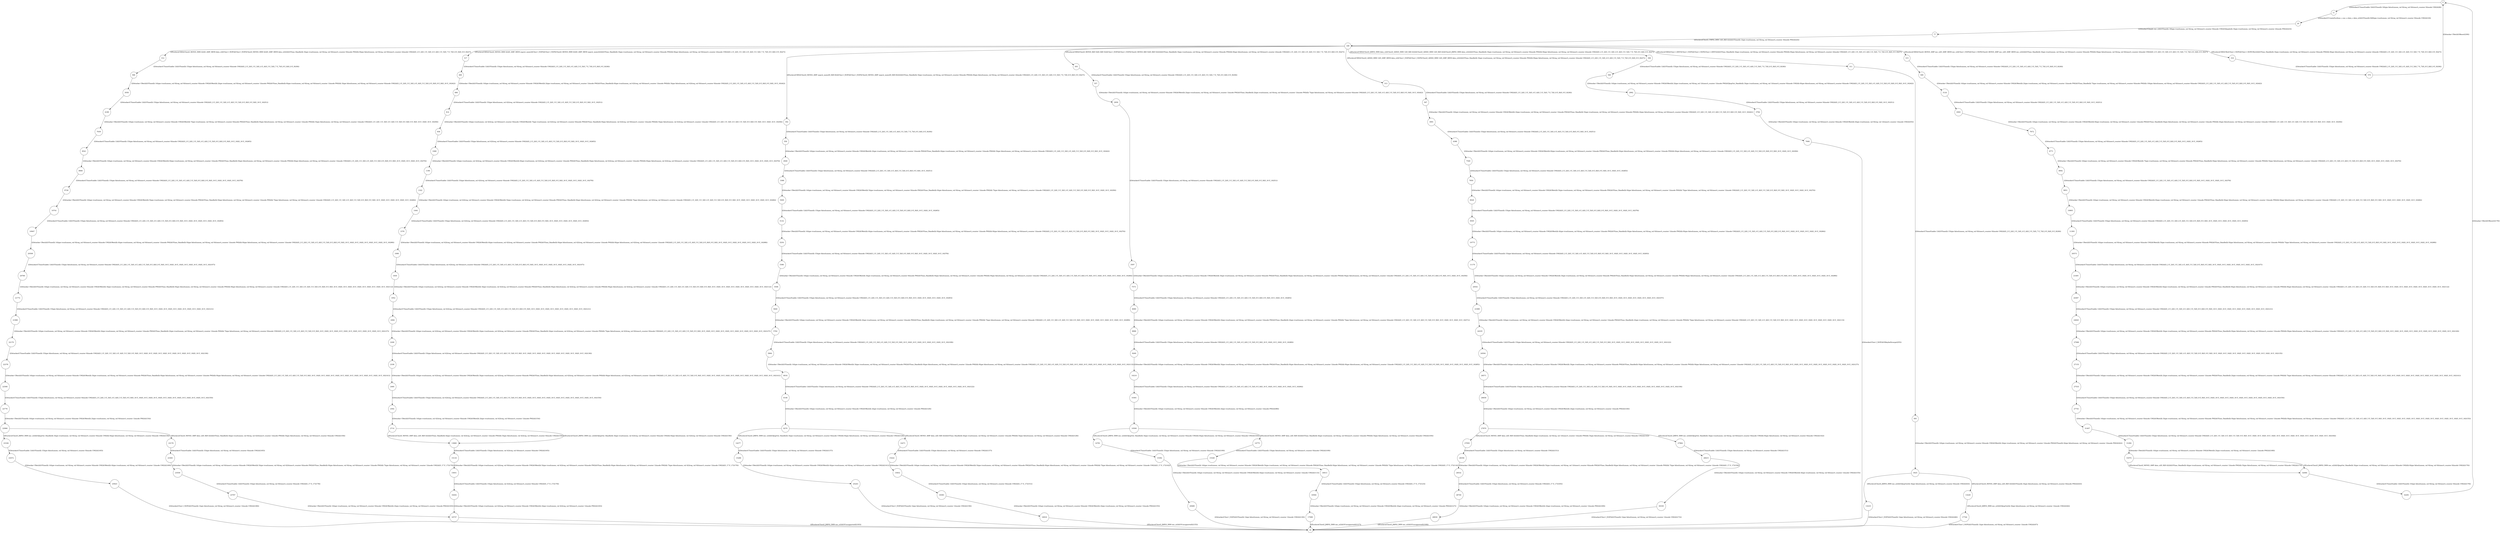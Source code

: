 digraph G {
  0 [shape=circle, ];
  11 [shape=circle, ];
  18 [shape=circle, ];
  20 [shape=circle, ];
  77 [shape=circle, ];
  169 [shape=circle, ];
  302 [shape=circle, ];
  303 [shape=circle, ];
  306 [shape=circle, ];
  311 [shape=circle, ];
  312 [shape=circle, ];
  313 [shape=circle, ];
  315 [shape=circle, ];
  316 [shape=circle, ];
  317 [shape=circle, ];
  466 [shape=circle, ];
  556 [shape=circle, ];
  557 [shape=circle, ];
  560 [shape=circle, ];
  565 [shape=circle, ];
  566 [shape=circle, ];
  567 [shape=circle, ];
  569 [shape=circle, ];
  570 [shape=circle, ];
  666 [shape=circle, ];
  814 [shape=circle, ];
  936 [shape=circle, ];
  1068 [shape=circle, ];
  1190 [shape=circle, ];
  1322 [shape=circle, ];
  1444 [shape=circle, ];
  1576 [shape=circle, ];
  1698 [shape=circle, ];
  1830 [shape=circle, ];
  1952 [shape=circle, ];
  2084 [shape=circle, ];
  2206 [shape=circle, ];
  2338 [shape=circle, ];
  2460 [shape=circle, ];
  2592 [shape=circle, ];
  2714 [shape=circle, ];
  2926 [shape=circle, ];
  2959 [shape=circle, ];
  2992 [shape=circle, ];
  3025 [shape=circle, ];
  3058 [shape=circle, ];
  3091 [shape=circle, ];
  3124 [shape=circle, ];
  3386 [shape=circle, ];
  3597 [shape=circle, ];
  3794 [shape=circle, ];
  4189 [shape=circle, ];
  4386 [shape=circle, ];
  4583 [shape=circle, ];
  5000 [shape=circle, ];
  5132 [shape=circle, ];
  5254 [shape=circle, ];
  5386 [shape=circle, ];
  5508 [shape=circle, ];
  5640 [shape=circle, ];
  5762 [shape=circle, ];
  5894 [shape=circle, ];
  6016 [shape=circle, ];
  6148 [shape=circle, ];
  6270 [shape=circle, ];
  7540 [shape=circle, ];
  7573 [shape=circle, ];
  7606 [shape=circle, ];
  7639 [shape=circle, ];
  7672 [shape=circle, ];
  7850 [shape=circle, ];
  8080 [shape=circle, ];
  8541 [shape=circle, ];
  8771 [shape=circle, ];
  8996 [shape=circle, ];
  9028 [shape=circle, ];
  9060 [shape=circle, ];
  9092 [shape=circle, ];
  9269 [shape=circle, ];
  9505 [shape=circle, ];
  9728 [shape=circle, ];
  9951 [shape=circle, ];
  10210 [shape=circle, ];
  10361 [shape=circle, ];
  10500 [shape=circle, ];
  10741 [shape=circle, ];
  10773 [shape=circle, ];
  10805 [shape=circle, ];
  10947 [shape=circle, ];
  11170 [shape=circle, ];
  11393 [shape=circle, ];
  13219 [shape=circle, ];
  13229 [shape=circle, ];
  13660 [shape=circle, ];
  14271 [shape=circle, ];
  14277 [shape=circle, ];
  14775 [shape=circle, ];
  14781 [shape=circle, ];
  15116 [shape=circle, ];
  15222 [shape=circle, ];
  15286 [shape=circle, ];
  15328 [shape=circle, ];
  15392 [shape=circle, ];
  15651 [shape=circle, ];
  15832 [shape=circle, ];
  16013 [shape=circle, ];
  16202 [shape=circle, ];
  16383 [shape=circle, ];
  16564 [shape=circle, ];
  16737 [shape=circle, ];
  16918 [shape=circle, ];
  17099 [shape=circle, ];
  17744 [shape=circle, ];
  20509 [shape=circle, ];
  20541 [shape=circle, ];
  20573 [shape=circle, ];
  20760 [shape=circle, ];
  21089 [shape=circle, ];
  21405 [shape=circle, ];
  21772 [shape=circle, ];
  21980 [shape=circle, ];
  22170 [shape=circle, ];
  22378 [shape=circle, ];
  22568 [shape=circle, ];
  22776 [shape=circle, ];
  22966 [shape=circle, ];
  23176 [shape=circle, ];
  23184 [shape=circle, ];
  23383 [shape=circle, ];
  23472 [shape=circle, ];
  23559 [shape=circle, ];
  23767 [shape=circle, ];
  24335 [shape=circle, ];
  24367 [shape=circle, ];
  24504 [shape=circle, ];
  24820 [shape=circle, ];
  25243 [shape=circle, ];
  25923 [shape=circle, ];
  26571 [shape=circle, ];
  26658 [shape=circle, ];
  27066 [shape=circle, ];
  27153 [shape=circle, ];
  27533 [shape=circle, ];
  27741 [shape=circle, ];
  27870 [shape=circle, ];
  27959 [shape=circle, ];
  27964 [shape=circle, ];
  28356 [shape=circle, ];
  28415 [shape=circle, ];
  28532 [shape=circle, ];
  28740 [shape=circle, ];
  28930 [shape=circle, ];
  29480 [shape=circle, ];
  30330 [shape=circle, ];
  31407 [shape=circle, ];
  31494 [shape=circle, ];
  31874 [shape=circle, ];
  32084 [shape=circle, ];
  32291 [shape=circle, ];
  
  
  0 -> 11 [label="((IAttacker(CTimerEnable 3))(((OTime((k 16)(gie false)(umem_val 0)(reg_val 0)(timerA_counter 0)(mode UM))))()8))",
           ];
  11 -> 20 [label="((IAttacker(CCreateEncl(enc_s enc_e data_s data_e)))(((OTime((k 648)(gie true)(umem_val 0)(reg_val 0)(timerA_counter 0)(mode UM))))()18))",
            ];
  20 -> 77 [label="((IAttacker(CJmpIn enc_s))(((OTime((k 18)(gie true)(umem_val 0)(reg_val 0)(timerA_counter 0)(mode UM)))(OJmpIn((k 3)(gie true)(umem_val 0)(reg_val 0)(timerA_counter 2)(mode PM))))()23))",
            ];
  77 -> 169 [label="((IEnclave(CInst(I_CMP(S_IMM 1)(D_R(R 4)))))(((OTime((k 1)(gie true)(umem_val 0)(reg_val 0)(timerA_counter 3)(mode PM))))()24))",
             ];
  169 -> 302 [label="((IEnclave(CIfZ(((CInst(I_MOV(S_AMP unprot_mem)(D_R(R 8))))(CInst I_NOP))((CInst I_NOP)(CInst(I_MOV(S_AMP unprot_mem)(D_R(R 8))))))))(((OTime_Handle((k 3)(gie true)(umem_val 0)(reg_val 0)(timerA_counter 0)(mode PM))((k 8)(gie false)(umem_val 0)(reg_val 0)(timerA_counter 2)(mode UM))))((S_2 E_2)(S_3 E_3)(S_4 E_4)(S_5 E_5)(S_7 E_7)(S_8 E_8)(S_9 E_9))27))",
              ];
  169 -> 303 [label="((IEnclave(CIfZ(((CInst(I_MOV(S_R(R 5))(D_R(R 5))))(CInst I_NOP))((CInst I_NOP)(CInst(I_MOV(S_R(R 5))(D_R(R 5))))))))(((OTime_Handle((k 3)(gie true)(umem_val 0)(reg_val 0)(timerA_counter 0)(mode PM))((k 8)(gie false)(umem_val 0)(reg_val 0)(timerA_counter 2)(mode UM))))((S_2 E_2)(S_3 E_3)(S_4 E_4)(S_5 E_5)(S_7 E_7)(S_8 E_8)(S_9 E_9))27))",
              ];
  169 -> 306 [label="((IEnclave(CIfZ(((CInst(I_JMP(S_IMM data_s)))(CInst(I_ADD(S_IMM 1)(D_R(R 4)))))((CInst(I_ADD(S_IMM 1)(D_R(R 4))))(CInst(I_JMP(S_IMM data_s)))))))(((OTime_Handle((k 3)(gie true)(umem_val 0)(reg_val 0)(timerA_counter 0)(mode PM))((k 8)(gie false)(umem_val 0)(reg_val 0)(timerA_counter 2)(mode UM))))((S_2 E_2)(S_3 E_3)(S_4 E_4)(S_5 E_5)(S_7 E_7)(S_8 E_8)(S_9 E_9))27))",
              ];
  169 -> 311 [label="((IEnclave(CIfZ(((CInst I_DINT)(CInst I_NOP))((CInst I_NOP)(CInst I_DINT)))))(((OTime_Handle((k 3)(gie true)(umem_val 0)(reg_val 0)(timerA_counter 0)(mode PM))((k 8)(gie false)(umem_val 0)(reg_val 0)(timerA_counter 2)(mode UM))))((S_2 E_2)(S_3 E_3)(S_4 E_4)(S_5 E_5)(S_7 E_7)(S_8 E_8)(S_9 E_9))27))",
              ];
  169 -> 312 [label="((IEnclave(CIfZ(((CInst(I_MOV(S_IMM 42)(D_AMP_MEM data_s)))(CInst I_NOP))((CInst I_NOP)(CInst(I_MOV(S_IMM 42)(D_AMP_MEM data_s)))))))(((OTime_Handle((k 3)(gie true)(umem_val 0)(reg_val 0)(timerA_counter 0)(mode PM))((k 8)(gie false)(umem_val 0)(reg_val 0)(timerA_counter 2)(mode UM))))((S_2 E_2)(S_3 E_3)(S_4 E_4)(S_5 E_5)(S_7 E_7)(S_8 E_8)(S_9 E_9))27))",
              ];
  169 -> 313 [label="((IEnclave(CIfZ(((CInst(I_ADD(S_IMM 1)(D_AMP_MEM data_s)))(CInst I_NOP))((CInst I_NOP)(CInst(I_ADD(S_IMM 1)(D_AMP_MEM data_s)))))))(((OTime_Handle((k 3)(gie true)(umem_val 0)(reg_val 0)(timerA_counter 0)(mode PM))((k 8)(gie false)(umem_val 0)(reg_val 0)(timerA_counter 2)(mode UM))))((S_2 E_2)(S_3 E_3)(S_4 E_4)(S_5 E_5)(S_7 E_7)(S_8 E_8)(S_9 E_9))27))",
              ];
  169 -> 315 [label="((IEnclave(CIfZ(((CInst(I_MOV(S_AMP enc_s)(D_AMP_MEM enc_s)))(CInst I_NOP))((CInst I_NOP)(CInst(I_MOV(S_AMP enc_s)(D_AMP_MEM enc_s)))))))(((OTime_Handle((k 3)(gie true)(umem_val 0)(reg_val 0)(timerA_counter 0)(mode PM))((k 8)(gie false)(umem_val 0)(reg_val 0)(timerA_counter 2)(mode UM))))((S_2 E_2)(S_3 E_3)(S_4 E_4)(S_5 E_5)(S_7 E_7)(S_8 E_8)(S_9 E_9))27))",
              ];
  169 -> 316 [label="((IEnclave(CIfZ((CRst(CInst I_NOP))((CInst I_NOP)CRst))))(((OTime_Handle((k 3)(gie true)(umem_val 0)(reg_val 0)(timerA_counter 0)(mode PM))((k 8)(gie false)(umem_val 0)(reg_val 0)(timerA_counter 2)(mode UM))))((S_2 E_2)(S_3 E_3)(S_4 E_4)(S_5 E_5)(S_7 E_7)(S_8 E_8)(S_9 E_9))27))",
              ];
  169 -> 317 [label="((IEnclave(CIfZ(((CInst(I_MOV(S_IMM 42)(D_AMP_MEM unprot_mem)))(CInst I_NOP))((CInst I_NOP)(CInst(I_MOV(S_IMM 42)(D_AMP_MEM unprot_mem)))))))(((OTime_Handle((k 3)(gie true)(umem_val 0)(reg_val 0)(timerA_counter 0)(mode PM))((k 8)(gie false)(umem_val 0)(reg_val 0)(timerA_counter 2)(mode UM))))((S_2 E_2)(S_3 E_3)(S_4 E_4)(S_5 E_5)(S_7 E_7)(S_8 E_8)(S_9 E_9))27))",
              ];
  302 -> 556 [label="((IAttacker(CTimerEnable 1))(((OTime((k 15)(gie false)(umem_val 0)(reg_val 0)(timerA_counter 0)(mode UM))))((S_2 E_2)(S_3 E_3)(S_4 E_4)(S_5 E_5)(S_7 E_7)(S_8 E_8)(S_9 E_9))36))",
              ];
  303 -> 557 [label="((IAttacker(CTimerEnable 1))(((OTime((k 15)(gie false)(umem_val 0)(reg_val 0)(timerA_counter 0)(mode UM))))((S_2 E_2)(S_3 E_3)(S_4 E_4)(S_5 E_5)(S_7 E_7)(S_8 E_8)(S_9 E_9))36))",
              ];
  306 -> 560 [label="((IAttacker(CTimerEnable 1))(((OTime((k 15)(gie false)(umem_val 0)(reg_val 0)(timerA_counter 0)(mode UM))))((S_2 E_2)(S_3 E_3)(S_4 E_4)(S_5 E_5)(S_7 E_7)(S_8 E_8)(S_9 E_9))36))",
              ];
  311 -> 565 [label="((IAttacker(CTimerEnable 1))(((OTime((k 15)(gie false)(umem_val 0)(reg_val 0)(timerA_counter 0)(mode UM))))((S_2 E_2)(S_3 E_3)(S_4 E_4)(S_5 E_5)(S_7 E_7)(S_8 E_8)(S_9 E_9))36))",
              ];
  312 -> 566 [label="((IAttacker(CTimerEnable 1))(((OTime((k 15)(gie false)(umem_val 0)(reg_val 0)(timerA_counter 0)(mode UM))))((S_2 E_2)(S_3 E_3)(S_4 E_4)(S_5 E_5)(S_7 E_7)(S_8 E_8)(S_9 E_9))36))",
              ];
  313 -> 567 [label="((IAttacker(CTimerEnable 1))(((OTime((k 15)(gie false)(umem_val 0)(reg_val 0)(timerA_counter 0)(mode UM))))((S_2 E_2)(S_3 E_3)(S_4 E_4)(S_5 E_5)(S_7 E_7)(S_8 E_8)(S_9 E_9))36))",
              ];
  315 -> 569 [label="((IAttacker(CTimerEnable 1))(((OTime((k 15)(gie false)(umem_val 0)(reg_val 0)(timerA_counter 0)(mode UM))))((S_2 E_2)(S_3 E_3)(S_4 E_4)(S_5 E_5)(S_7 E_7)(S_8 E_8)(S_9 E_9))36))",
              ];
  316 -> 570 [label="((IAttacker(CTimerEnable 1))(((OTime((k 15)(gie false)(umem_val 0)(reg_val 0)(timerA_counter 0)(mode UM))))((S_2 E_2)(S_3 E_3)(S_4 E_4)(S_5 E_5)(S_7 E_7)(S_8 E_8)(S_9 E_9))36))",
              ];
  317 -> 466 [label="((IAttacker(CTimerEnable 1))(((OTime((k 15)(gie false)(umem_val 0)(reg_val 0)(timerA_counter 0)(mode UM))))((S_2 E_2)(S_3 E_3)(S_4 E_4)(S_5 E_5)(S_7 E_7)(S_8 E_8)(S_9 E_9))36))",
              ];
  466 -> 666 [label="((IAttacker CReti)(((OTime((k 14)(gie true)(umem_val 0)(reg_val 0)(timerA_counter 0)(mode UM)))(OReti((k 2)(gie true)(umem_val 0)(reg_val 0)(timerA_counter 1)(mode PM)))(OTime_Handle((k 6)(gie true)(umem_val 42)(reg_val 0)(timerA_counter 1)(mode PM))((k 3)(gie false)(umem_val 42)(reg_val 0)(timerA_counter 0)(mode UM))))((S_2 E_2)(S_3 E_3)(S_4 E_4)(S_5 E_5)(S_8 E_8)(S_9 E_9)(S_16 E_16))42))",
              ];
  556 -> 2926 [label="((IAttacker CReti)(((OTime((k 14)(gie true)(umem_val 0)(reg_val 0)(timerA_counter 0)(mode UM)))(OReti((k 2)(gie true)(umem_val 0)(reg_val 0)(timerA_counter 1)(mode PM)))(OTime_Handle((k 4)(gie true)(umem_val 0)(reg_val 0)(timerA_counter 1)(mode PM))((k 5)(gie false)(umem_val 0)(reg_val 0)(timerA_counter 0)(mode UM))))((S_2 E_2)(S_3 E_3)(S_4 E_4)(S_5 E_5)(S_8 E_8)(S_9 E_9)(S_16 E_16))42))",
               ];
  557 -> 2959 [label="((IAttacker CReti)(((OTime((k 14)(gie true)(umem_val 0)(reg_val 0)(timerA_counter 0)(mode UM)))(OReti((k 2)(gie true)(umem_val 0)(reg_val 0)(timerA_counter 1)(mode PM)))(OTime_Handle((k 2)(gie true)(umem_val 0)(reg_val 0)(timerA_counter 1)(mode PM))((k 7)(gie false)(umem_val 0)(reg_val 0)(timerA_counter 0)(mode UM))))((S_2 E_2)(S_3 E_3)(S_4 E_4)(S_5 E_5)(S_8 E_8)(S_9 E_9)(S_16 E_16))42))",
               ];
  560 -> 2992 [label="((IAttacker CReti)(((OTime((k 14)(gie true)(umem_val 0)(reg_val 0)(timerA_counter 0)(mode UM)))(OReti((k 2)(gie true)(umem_val 0)(reg_val 1)(timerA_counter 1)(mode PM)))(OJmpOut_Handle((k 3)(gie true)(umem_val 0)(reg_val 1)(timerA_counter 0)(mode UM))((k 6)(gie false)(umem_val 0)(reg_val 0)(timerA_counter 0)(mode UM))))((S_2 E_2)(S_3 E_3)(S_4 E_4)(S_5 E_5)(S_8 E_8)(S_9 E_9)(S_16 E_16))42))",
               ];
  565 -> 3025 [label="((IAttacker CReti)(((OTime((k 14)(gie true)(umem_val 0)(reg_val 0)(timerA_counter 0)(mode UM)))(OReti((k 2)(gie true)(umem_val 0)(reg_val 0)(timerA_counter 1)(mode PM)))(OTime((k 4)(gie false)(umem_val 0)(reg_val 0)(timerA_counter 1)(mode PM))))()42))",
               ];
  566 -> 3058 [label="((IAttacker CReti)(((OTime((k 14)(gie true)(umem_val 0)(reg_val 0)(timerA_counter 0)(mode UM)))(OReti((k 2)(gie true)(umem_val 0)(reg_val 0)(timerA_counter 1)(mode PM)))(OTime_Handle((k 6)(gie true)(umem_val 0)(reg_val 0)(timerA_counter 1)(mode PM))((k 3)(gie false)(umem_val 0)(reg_val 0)(timerA_counter 0)(mode UM))))((S_2 E_2)(S_3 E_3)(S_4 E_4)(S_5 E_5)(S_8 E_8)(S_9 E_9)(S_16 E_16))42))",
               ];
  567 -> 3091 [label="((IAttacker CReti)(((OTime((k 14)(gie true)(umem_val 0)(reg_val 0)(timerA_counter 0)(mode UM)))(OReti((k 2)(gie true)(umem_val 0)(reg_val 0)(timerA_counter 1)(mode PM)))(OTime_Handle((k 5)(gie true)(umem_val 0)(reg_val 0)(timerA_counter 0)(mode PM))((k 4)(gie false)(umem_val 0)(reg_val 0)(timerA_counter 0)(mode UM))))((S_2 E_2)(S_3 E_3)(S_4 E_4)(S_5 E_5)(S_8 E_8)(S_9 E_9)(S_16 E_16))42))",
               ];
  569 -> 3124 [label="((IAttacker CReti)(((OTime((k 14)(gie true)(umem_val 0)(reg_val 0)(timerA_counter 0)(mode UM)))(OReti((k 2)(gie true)(umem_val 0)(reg_val 0)(timerA_counter 1)(mode PM)))(OTime_Handle((k 7)(gie true)(umem_val 0)(reg_val 0)(timerA_counter 0)(mode PM))((k 10)(gie false)(umem_val 0)(reg_val 0)(timerA_counter 0)(mode UM))))((S_2 E_2)(S_3 E_3)(S_4 E_4)(S_5 E_5)(S_8 E_8)(S_9 E_9)(S_16 E_16))42))",
               ];
  570 -> 0 [label="((IAttacker CReti)((OReset)()36))", ];
  666 -> 814 [label="((IAttacker(CTimerEnable 1))(((OTime((k 15)(gie false)(umem_val 42)(reg_val 0)(timerA_counter 0)(mode UM))))((S_2 E_2)(S_3 E_3)(S_4 E_4)(S_5 E_5)(S_8 E_8)(S_9 E_9)(S_16 E_16))51))",
              ];
  814 -> 936 [label="((IAttacker CReti)(((OTime((k 14)(gie true)(umem_val 42)(reg_val 0)(timerA_counter 0)(mode UM)))(OReti((k 7)(gie true)(umem_val 42)(reg_val 0)(timerA_counter 0)(mode PM)))(OTime_Handle((k 0)(gie false)(umem_val 42)(reg_val 0)(timerA_counter 1)(mode PM))((k 5)(gie false)(umem_val 42)(reg_val 0)(timerA_counter 1)(mode UM))))((S_2 E_2)(S_3 E_3)(S_4 E_4)(S_5 E_5)(S_8 E_8)(S_9 E_9)(S_16 E_16)(S_16 E_16))56))",
              ];
  936 -> 1068 [label="((IAttacker(CTimerEnable 1))(((OTime((k 15)(gie false)(umem_val 42)(reg_val 0)(timerA_counter 0)(mode UM))))((S_2 E_2)(S_3 E_3)(S_4 E_4)(S_5 E_5)(S_8 E_8)(S_9 E_9)(S_16 E_16)(S_16 E_16))65))",
               ];
  1068 -> 1190 [label="((IAttacker CReti)(((OTime((k 14)(gie true)(umem_val 42)(reg_val 0)(timerA_counter 0)(mode UM)))(OReti((k 6)(gie true)(umem_val 42)(reg_val 0)(timerA_counter 1)(mode PM)))(OTime_Handle((k 0)(gie false)(umem_val 42)(reg_val 0)(timerA_counter 1)(mode PM))((k 6)(gie false)(umem_val 42)(reg_val 0)(timerA_counter 1)(mode UM))))((S_2 E_2)(S_3 E_3)(S_4 E_4)(S_5 E_5)(S_8 E_8)(S_9 E_9)(S_16 E_16)(S_16 E_16)(S_16 E_16))70))",
                ];
  1190 -> 1322 [label="((IAttacker(CTimerEnable 1))(((OTime((k 15)(gie false)(umem_val 42)(reg_val 0)(timerA_counter 0)(mode UM))))((S_2 E_2)(S_3 E_3)(S_4 E_4)(S_5 E_5)(S_8 E_8)(S_9 E_9)(S_16 E_16)(S_16 E_16)(S_16 E_16))79))",
                ];
  1322 -> 1444 [label="((IAttacker CReti)(((OTime((k 14)(gie true)(umem_val 42)(reg_val 0)(timerA_counter 0)(mode UM)))(OReti((k 5)(gie true)(umem_val 42)(reg_val 0)(timerA_counter 0)(mode PM)))(OTime_Handle((k 0)(gie false)(umem_val 42)(reg_val 0)(timerA_counter 1)(mode PM))((k 7)(gie false)(umem_val 42)(reg_val 0)(timerA_counter 1)(mode UM))))((S_2 E_2)(S_3 E_3)(S_4 E_4)(S_5 E_5)(S_8 E_8)(S_9 E_9)(S_16 E_16)(S_16 E_16)(S_16 E_16)(S_16 E_16))84))",
                ];
  1444 -> 1576 [label="((IAttacker(CTimerEnable 1))(((OTime((k 15)(gie false)(umem_val 42)(reg_val 0)(timerA_counter 0)(mode UM))))((S_2 E_2)(S_3 E_3)(S_4 E_4)(S_5 E_5)(S_8 E_8)(S_9 E_9)(S_16 E_16)(S_16 E_16)(S_16 E_16)(S_16 E_16))93))",
                ];
  1576 -> 1698 [label="((IAttacker CReti)(((OTime((k 14)(gie true)(umem_val 42)(reg_val 0)(timerA_counter 0)(mode UM)))(OReti((k 4)(gie true)(umem_val 42)(reg_val 0)(timerA_counter 1)(mode PM)))(OTime_Handle((k 0)(gie false)(umem_val 42)(reg_val 0)(timerA_counter 1)(mode PM))((k 8)(gie false)(umem_val 42)(reg_val 0)(timerA_counter 1)(mode UM))))((S_2 E_2)(S_3 E_3)(S_4 E_4)(S_5 E_5)(S_8 E_8)(S_9 E_9)(S_16 E_16)(S_16 E_16)(S_16 E_16)(S_16 E_16)(S_16 E_16))98))",
                ];
  1698 -> 1830 [label="((IAttacker(CTimerEnable 1))(((OTime((k 15)(gie false)(umem_val 42)(reg_val 0)(timerA_counter 0)(mode UM))))((S_2 E_2)(S_3 E_3)(S_4 E_4)(S_5 E_5)(S_8 E_8)(S_9 E_9)(S_16 E_16)(S_16 E_16)(S_16 E_16)(S_16 E_16)(S_16 E_16))107))",
                ];
  1830 -> 1952 [label="((IAttacker CReti)(((OTime((k 14)(gie true)(umem_val 42)(reg_val 0)(timerA_counter 0)(mode UM)))(OReti((k 3)(gie true)(umem_val 42)(reg_val 0)(timerA_counter 0)(mode PM)))(OTime_Handle((k 0)(gie false)(umem_val 42)(reg_val 0)(timerA_counter 1)(mode PM))((k 9)(gie false)(umem_val 42)(reg_val 0)(timerA_counter 1)(mode UM))))((S_2 E_2)(S_3 E_3)(S_4 E_4)(S_5 E_5)(S_8 E_8)(S_9 E_9)(S_16 E_16)(S_16 E_16)(S_16 E_16)(S_16 E_16)(S_16 E_16)(S_16 E_16))112))",
                ];
  1952 -> 2084 [label="((IAttacker(CTimerEnable 1))(((OTime((k 15)(gie false)(umem_val 42)(reg_val 0)(timerA_counter 0)(mode UM))))((S_2 E_2)(S_3 E_3)(S_4 E_4)(S_5 E_5)(S_8 E_8)(S_9 E_9)(S_16 E_16)(S_16 E_16)(S_16 E_16)(S_16 E_16)(S_16 E_16)(S_16 E_16))121))",
                ];
  2084 -> 2206 [label="((IAttacker CReti)(((OTime((k 14)(gie true)(umem_val 42)(reg_val 0)(timerA_counter 0)(mode UM)))(OReti((k 2)(gie true)(umem_val 42)(reg_val 0)(timerA_counter 1)(mode PM)))(OTime_Handle((k 2)(gie true)(umem_val 42)(reg_val 0)(timerA_counter 1)(mode PM))((k 7)(gie false)(umem_val 42)(reg_val 0)(timerA_counter 0)(mode UM))))((S_2 E_2)(S_3 E_3)(S_4 E_4)(S_5 E_5)(S_9 E_9)(S_16 E_16)(S_16 E_16)(S_16 E_16)(S_16 E_16)(S_16 E_16)(S_16 E_16)(S_16 E_16))127))",
                ];
  2206 -> 2338 [label="((IAttacker(CTimerEnable 1))(((OTime((k 15)(gie false)(umem_val 42)(reg_val 0)(timerA_counter 0)(mode UM))))((S_2 E_2)(S_3 E_3)(S_4 E_4)(S_5 E_5)(S_9 E_9)(S_16 E_16)(S_16 E_16)(S_16 E_16)(S_16 E_16)(S_16 E_16)(S_16 E_16)(S_16 E_16))136))",
                ];
  2338 -> 2460 [label="((IAttacker CReti)(((OTime((k 14)(gie true)(umem_val 42)(reg_val 0)(timerA_counter 0)(mode UM)))(OReti((k 3)(gie true)(umem_val 42)(reg_val 0)(timerA_counter 0)(mode PM)))(OTime_Handle((k 0)(gie false)(umem_val 42)(reg_val 0)(timerA_counter 1)(mode PM))((k 9)(gie false)(umem_val 42)(reg_val 0)(timerA_counter 1)(mode UM))))((S_2 E_2)(S_3 E_3)(S_4 E_4)(S_5 E_5)(S_9 E_9)(S_16 E_16)(S_16 E_16)(S_16 E_16)(S_16 E_16)(S_16 E_16)(S_16 E_16)(S_16 E_16)(S_16 E_16))141))",
                ];
  2460 -> 2592 [label="((IAttacker(CTimerEnable 1))(((OTime((k 15)(gie false)(umem_val 42)(reg_val 0)(timerA_counter 0)(mode UM))))((S_2 E_2)(S_3 E_3)(S_4 E_4)(S_5 E_5)(S_9 E_9)(S_16 E_16)(S_16 E_16)(S_16 E_16)(S_16 E_16)(S_16 E_16)(S_16 E_16)(S_16 E_16)(S_16 E_16))150))",
                ];
  2592 -> 2714 [label="((IAttacker CReti)(((OTime((k 14)(gie true)(umem_val 42)(reg_val 0)(timerA_counter 0)(mode UM)))(OReti((k 2)(gie true)(umem_val 42)(reg_val 0)(timerA_counter 1)(mode PM))))()154))",
                ];
  2714 -> 13660 [label="((IEnclave(CInst(I_MOV(S_AMP data_s)(D_R(R 4)))))(((OTime_Handle((k 4)(gie true)(umem_val 42)(reg_val 0)(timerA_counter 1)(mode PM))((k 5)(gie false)(umem_val 42)(reg_val 0)(timerA_counter 0)(mode UM))))()156))",
                 ];
  2714 -> 13660 [label="((IEnclave(CInst(I_JMP(S_IMM enc_e))))(((OJmpOut_Handle((k 3)(gie true)(umem_val 42)(reg_val 0)(timerA_counter 0)(mode UM))((k 6)(gie false)(umem_val 42)(reg_val 0)(timerA_counter 0)(mode UM))))()156))",
                 ];
  2926 -> 3386 [label="((IAttacker(CTimerEnable 1))(((OTime((k 15)(gie false)(umem_val 0)(reg_val 0)(timerA_counter 0)(mode UM))))((S_2 E_2)(S_3 E_3)(S_4 E_4)(S_5 E_5)(S_8 E_8)(S_9 E_9)(S_16 E_16))51))",
                ];
  2959 -> 3597 [label="((IAttacker(CTimerEnable 1))(((OTime((k 15)(gie false)(umem_val 0)(reg_val 0)(timerA_counter 0)(mode UM))))((S_2 E_2)(S_3 E_3)(S_4 E_4)(S_5 E_5)(S_8 E_8)(S_9 E_9)(S_16 E_16))51))",
                ];
  2992 -> 3794 [label="((IAttacker(CTimerEnable 1))(((OTime((k 15)(gie false)(umem_val 0)(reg_val 0)(timerA_counter 0)(mode UM))))((S_2 E_2)(S_3 E_3)(S_4 E_4)(S_5 E_5)(S_8 E_8)(S_9 E_9)(S_16 E_16))51))",
                ];
  3025 -> 13219 [label="((IEnclave(CInst(I_JMP(S_IMM enc_e))))(((OJmpOut((k 3)(gie false)(umem_val 0)(reg_val 0)(timerA_counter 0)(mode UM))))()43))",
                 ];
  3025 -> 13229 [label="((IEnclave(CInst(I_MOV(S_AMP data_s)(D_R(R 4)))))(((OTime((k 3)(gie false)(umem_val 0)(reg_val 0)(timerA_counter 0)(mode PM))))()43))",
                 ];
  3058 -> 4189 [label="((IAttacker(CTimerEnable 1))(((OTime((k 15)(gie false)(umem_val 0)(reg_val 0)(timerA_counter 0)(mode UM))))((S_2 E_2)(S_3 E_3)(S_4 E_4)(S_5 E_5)(S_8 E_8)(S_9 E_9)(S_16 E_16))51))",
                ];
  3091 -> 4386 [label="((IAttacker(CTimerEnable 1))(((OTime((k 15)(gie false)(umem_val 0)(reg_val 0)(timerA_counter 0)(mode UM))))((S_2 E_2)(S_3 E_3)(S_4 E_4)(S_5 E_5)(S_8 E_8)(S_9 E_9)(S_16 E_16))51))",
                ];
  3124 -> 4583 [label="((IAttacker(CTimerEnable 1))(((OTime((k 15)(gie false)(umem_val 0)(reg_val 0)(timerA_counter 0)(mode UM))))((S_2 E_2)(S_3 E_3)(S_4 E_4)(S_5 E_5)(S_8 E_8)(S_9 E_9)(S_16 E_16))51))",
                ];
  3386 -> 5000 [label="((IAttacker CReti)(((OTime((k 14)(gie true)(umem_val 0)(reg_val 0)(timerA_counter 0)(mode UM)))(OReti((k 5)(gie true)(umem_val 0)(reg_val 0)(timerA_counter 0)(mode PM)))(OTime_Handle((k 0)(gie false)(umem_val 0)(reg_val 0)(timerA_counter 1)(mode PM))((k 7)(gie false)(umem_val 0)(reg_val 0)(timerA_counter 1)(mode UM))))((S_2 E_2)(S_3 E_3)(S_4 E_4)(S_5 E_5)(S_8 E_8)(S_9 E_9)(S_16 E_16)(S_16 E_16))56))",
                ];
  3597 -> 7573 [label="((IAttacker CReti)(((OTime((k 14)(gie true)(umem_val 0)(reg_val 0)(timerA_counter 0)(mode UM)))(OReti((k 3)(gie true)(umem_val 0)(reg_val 0)(timerA_counter 0)(mode PM)))(OTime_Handle((k 0)(gie false)(umem_val 0)(reg_val 0)(timerA_counter 1)(mode PM))((k 9)(gie false)(umem_val 0)(reg_val 0)(timerA_counter 1)(mode UM))))((S_2 E_2)(S_3 E_3)(S_4 E_4)(S_5 E_5)(S_8 E_8)(S_9 E_9)(S_16 E_16)(S_16 E_16))56))",
                ];
  3794 -> 7606 [label="((IAttacker CReti)(((OTime((k 14)(gie true)(umem_val 0)(reg_val 0)(timerA_counter 0)(mode UM)))(OReti((k 4)(gie true)(umem_val 0)(reg_val 1)(timerA_counter 1)(mode UM))))()55))",
                ];
  4189 -> 7639 [label="((IAttacker CReti)(((OTime((k 14)(gie true)(umem_val 0)(reg_val 0)(timerA_counter 0)(mode UM)))(OReti((k 7)(gie true)(umem_val 0)(reg_val 0)(timerA_counter 0)(mode PM)))(OTime_Handle((k 0)(gie false)(umem_val 0)(reg_val 0)(timerA_counter 1)(mode PM))((k 5)(gie false)(umem_val 0)(reg_val 0)(timerA_counter 1)(mode UM))))((S_2 E_2)(S_3 E_3)(S_4 E_4)(S_5 E_5)(S_8 E_8)(S_9 E_9)(S_16 E_16)(S_16 E_16))56))",
                ];
  4386 -> 7540 [label="((IAttacker CReti)(((OTime((k 14)(gie true)(umem_val 0)(reg_val 0)(timerA_counter 0)(mode UM)))(OReti((k 6)(gie true)(umem_val 0)(reg_val 0)(timerA_counter 1)(mode PM)))(OTime_Handle((k 0)(gie false)(umem_val 0)(reg_val 0)(timerA_counter 1)(mode PM))((k 6)(gie false)(umem_val 0)(reg_val 0)(timerA_counter 1)(mode UM))))((S_2 E_2)(S_3 E_3)(S_4 E_4)(S_5 E_5)(S_8 E_8)(S_9 E_9)(S_16 E_16)(S_16 E_16))56))",
                ];
  4583 -> 7672 [label="((IAttacker CReti)(((OTime((k 14)(gie true)(umem_val 0)(reg_val 0)(timerA_counter 0)(mode UM)))(OReti((k 8)(gie true)(umem_val 0)(reg_val 0)(timerA_counter 1)(mode PM)))(OTime_Handle((k 0)(gie false)(umem_val 0)(reg_val 0)(timerA_counter 1)(mode PM))((k 4)(gie false)(umem_val 0)(reg_val 0)(timerA_counter 1)(mode UM))))((S_2 E_2)(S_3 E_3)(S_4 E_4)(S_5 E_5)(S_8 E_8)(S_9 E_9)(S_16 E_16)(S_16 E_16))56))",
                ];
  5000 -> 5132 [label="((IAttacker(CTimerEnable 1))(((OTime((k 15)(gie false)(umem_val 0)(reg_val 0)(timerA_counter 0)(mode UM))))((S_2 E_2)(S_3 E_3)(S_4 E_4)(S_5 E_5)(S_8 E_8)(S_9 E_9)(S_16 E_16)(S_16 E_16))65))",
                ];
  5132 -> 5254 [label="((IAttacker CReti)(((OTime((k 14)(gie true)(umem_val 0)(reg_val 0)(timerA_counter 0)(mode UM)))(OReti((k 4)(gie true)(umem_val 0)(reg_val 0)(timerA_counter 1)(mode PM)))(OTime_Handle((k 0)(gie false)(umem_val 0)(reg_val 0)(timerA_counter 1)(mode PM))((k 8)(gie false)(umem_val 0)(reg_val 0)(timerA_counter 1)(mode UM))))((S_2 E_2)(S_3 E_3)(S_4 E_4)(S_5 E_5)(S_8 E_8)(S_9 E_9)(S_16 E_16)(S_16 E_16)(S_16 E_16))70))",
                ];
  5254 -> 5386 [label="((IAttacker(CTimerEnable 1))(((OTime((k 15)(gie false)(umem_val 0)(reg_val 0)(timerA_counter 0)(mode UM))))((S_2 E_2)(S_3 E_3)(S_4 E_4)(S_5 E_5)(S_8 E_8)(S_9 E_9)(S_16 E_16)(S_16 E_16)(S_16 E_16))79))",
                ];
  5386 -> 5508 [label="((IAttacker CReti)(((OTime((k 14)(gie true)(umem_val 0)(reg_val 0)(timerA_counter 0)(mode UM)))(OReti((k 3)(gie true)(umem_val 0)(reg_val 0)(timerA_counter 0)(mode PM)))(OTime_Handle((k 0)(gie false)(umem_val 0)(reg_val 0)(timerA_counter 1)(mode PM))((k 9)(gie false)(umem_val 0)(reg_val 0)(timerA_counter 1)(mode UM))))((S_2 E_2)(S_3 E_3)(S_4 E_4)(S_5 E_5)(S_8 E_8)(S_9 E_9)(S_16 E_16)(S_16 E_16)(S_16 E_16)(S_16 E_16))84))",
                ];
  5508 -> 5640 [label="((IAttacker(CTimerEnable 1))(((OTime((k 15)(gie false)(umem_val 0)(reg_val 0)(timerA_counter 0)(mode UM))))((S_2 E_2)(S_3 E_3)(S_4 E_4)(S_5 E_5)(S_8 E_8)(S_9 E_9)(S_16 E_16)(S_16 E_16)(S_16 E_16)(S_16 E_16))93))",
                ];
  5640 -> 5762 [label="((IAttacker CReti)(((OTime((k 14)(gie true)(umem_val 0)(reg_val 0)(timerA_counter 0)(mode UM)))(OReti((k 2)(gie true)(umem_val 0)(reg_val 0)(timerA_counter 1)(mode PM)))(OTime_Handle((k 2)(gie true)(umem_val 0)(reg_val 0)(timerA_counter 1)(mode PM))((k 7)(gie false)(umem_val 0)(reg_val 0)(timerA_counter 0)(mode UM))))((S_2 E_2)(S_3 E_3)(S_4 E_4)(S_5 E_5)(S_9 E_9)(S_16 E_16)(S_16 E_16)(S_16 E_16)(S_16 E_16)(S_16 E_16))99))",
                ];
  5762 -> 5894 [label="((IAttacker(CTimerEnable 1))(((OTime((k 15)(gie false)(umem_val 0)(reg_val 0)(timerA_counter 0)(mode UM))))((S_2 E_2)(S_3 E_3)(S_4 E_4)(S_5 E_5)(S_9 E_9)(S_16 E_16)(S_16 E_16)(S_16 E_16)(S_16 E_16)(S_16 E_16))108))",
                ];
  5894 -> 6016 [label="((IAttacker CReti)(((OTime((k 14)(gie true)(umem_val 0)(reg_val 0)(timerA_counter 0)(mode UM)))(OReti((k 3)(gie true)(umem_val 0)(reg_val 0)(timerA_counter 0)(mode PM)))(OTime_Handle((k 0)(gie false)(umem_val 0)(reg_val 0)(timerA_counter 1)(mode PM))((k 9)(gie false)(umem_val 0)(reg_val 0)(timerA_counter 1)(mode UM))))((S_2 E_2)(S_3 E_3)(S_4 E_4)(S_5 E_5)(S_9 E_9)(S_16 E_16)(S_16 E_16)(S_16 E_16)(S_16 E_16)(S_16 E_16)(S_16 E_16))113))",
                ];
  6016 -> 6148 [label="((IAttacker(CTimerEnable 1))(((OTime((k 15)(gie false)(umem_val 0)(reg_val 0)(timerA_counter 0)(mode UM))))((S_2 E_2)(S_3 E_3)(S_4 E_4)(S_5 E_5)(S_9 E_9)(S_16 E_16)(S_16 E_16)(S_16 E_16)(S_16 E_16)(S_16 E_16)(S_16 E_16))122))",
                ];
  6148 -> 6270 [label="((IAttacker CReti)(((OTime((k 14)(gie true)(umem_val 0)(reg_val 0)(timerA_counter 0)(mode UM)))(OReti((k 2)(gie true)(umem_val 0)(reg_val 0)(timerA_counter 1)(mode PM))))()126))",
                ];
  6270 -> 14271 [label="((IEnclave(CInst(I_MOV(S_AMP data_s)(D_R(R 4)))))(((OTime_Handle((k 4)(gie true)(umem_val 0)(reg_val 0)(timerA_counter 1)(mode PM))((k 5)(gie false)(umem_val 0)(reg_val 0)(timerA_counter 0)(mode UM))))()128))",
                 ];
  6270 -> 14277 [label="((IEnclave(CInst(I_JMP(S_IMM enc_e))))(((OJmpOut_Handle((k 3)(gie true)(umem_val 0)(reg_val 0)(timerA_counter 0)(mode UM))((k 6)(gie false)(umem_val 0)(reg_val 0)(timerA_counter 0)(mode UM))))()128))",
                 ];
  7540 -> 7850 [label="((IAttacker(CTimerEnable 1))(((OTime((k 15)(gie false)(umem_val 0)(reg_val 0)(timerA_counter 0)(mode UM))))((S_2 E_2)(S_3 E_3)(S_4 E_4)(S_5 E_5)(S_8 E_8)(S_9 E_9)(S_16 E_16)(S_16 E_16))65))",
                ];
  7573 -> 8080 [label="((IAttacker(CTimerEnable 1))(((OTime((k 15)(gie false)(umem_val 0)(reg_val 0)(timerA_counter 0)(mode UM))))((S_2 E_2)(S_3 E_3)(S_4 E_4)(S_5 E_5)(S_8 E_8)(S_9 E_9)(S_16 E_16)(S_16 E_16))65))",
                ];
  7606 -> 18 [label="((IAttacker(CInst I_NOP))((OMaybeDiverge)()55))", ];
  7639 -> 8541 [label="((IAttacker(CTimerEnable 1))(((OTime((k 15)(gie false)(umem_val 0)(reg_val 0)(timerA_counter 0)(mode UM))))((S_2 E_2)(S_3 E_3)(S_4 E_4)(S_5 E_5)(S_8 E_8)(S_9 E_9)(S_16 E_16)(S_16 E_16))65))",
                ];
  7672 -> 8771 [label="((IAttacker(CTimerEnable 1))(((OTime((k 15)(gie false)(umem_val 0)(reg_val 0)(timerA_counter 0)(mode UM))))((S_2 E_2)(S_3 E_3)(S_4 E_4)(S_5 E_5)(S_8 E_8)(S_9 E_9)(S_16 E_16)(S_16 E_16))65))",
                ];
  7850 -> 9028 [label="((IAttacker CReti)(((OTime((k 14)(gie true)(umem_val 0)(reg_val 0)(timerA_counter 0)(mode UM)))(OReti((k 5)(gie true)(umem_val 0)(reg_val 0)(timerA_counter 0)(mode PM)))(OTime_Handle((k 0)(gie false)(umem_val 0)(reg_val 0)(timerA_counter 1)(mode PM))((k 7)(gie false)(umem_val 0)(reg_val 0)(timerA_counter 1)(mode UM))))((S_2 E_2)(S_3 E_3)(S_4 E_4)(S_5 E_5)(S_8 E_8)(S_9 E_9)(S_16 E_16)(S_16 E_16)(S_16 E_16))70))",
                ];
  8080 -> 8996 [label="((IAttacker CReti)(((OTime((k 14)(gie true)(umem_val 0)(reg_val 0)(timerA_counter 0)(mode UM)))(OReti((k 2)(gie true)(umem_val 0)(reg_val 0)(timerA_counter 1)(mode PM)))(OTime_Handle((k 2)(gie true)(umem_val 0)(reg_val 0)(timerA_counter 1)(mode PM))((k 7)(gie false)(umem_val 0)(reg_val 0)(timerA_counter 0)(mode UM))))((S_2 E_2)(S_3 E_3)(S_4 E_4)(S_5 E_5)(S_9 E_9)(S_16 E_16)(S_16 E_16)(S_16 E_16))71))",
                ];
  8541 -> 9060 [label="((IAttacker CReti)(((OTime((k 14)(gie true)(umem_val 0)(reg_val 0)(timerA_counter 0)(mode UM)))(OReti((k 6)(gie true)(umem_val 0)(reg_val 0)(timerA_counter 1)(mode PM)))(OTime_Handle((k 0)(gie false)(umem_val 0)(reg_val 0)(timerA_counter 1)(mode PM))((k 6)(gie false)(umem_val 0)(reg_val 0)(timerA_counter 1)(mode UM))))((S_2 E_2)(S_3 E_3)(S_4 E_4)(S_5 E_5)(S_8 E_8)(S_9 E_9)(S_16 E_16)(S_16 E_16)(S_16 E_16))70))",
                ];
  8771 -> 9092 [label="((IAttacker CReti)(((OTime((k 14)(gie true)(umem_val 0)(reg_val 0)(timerA_counter 0)(mode UM)))(OReti((k 7)(gie true)(umem_val 0)(reg_val 0)(timerA_counter 0)(mode PM)))(OTime_Handle((k 0)(gie false)(umem_val 0)(reg_val 0)(timerA_counter 1)(mode PM))((k 5)(gie false)(umem_val 0)(reg_val 0)(timerA_counter 1)(mode UM))))((S_2 E_2)(S_3 E_3)(S_4 E_4)(S_5 E_5)(S_8 E_8)(S_9 E_9)(S_16 E_16)(S_16 E_16)(S_16 E_16))70))",
                ];
  8996 -> 9269 [label="((IAttacker(CTimerEnable 1))(((OTime((k 15)(gie false)(umem_val 0)(reg_val 0)(timerA_counter 0)(mode UM))))((S_2 E_2)(S_3 E_3)(S_4 E_4)(S_5 E_5)(S_9 E_9)(S_16 E_16)(S_16 E_16)(S_16 E_16))80))",
                ];
  9028 -> 9505 [label="((IAttacker(CTimerEnable 1))(((OTime((k 15)(gie false)(umem_val 0)(reg_val 0)(timerA_counter 0)(mode UM))))((S_2 E_2)(S_3 E_3)(S_4 E_4)(S_5 E_5)(S_8 E_8)(S_9 E_9)(S_16 E_16)(S_16 E_16)(S_16 E_16))79))",
                ];
  9060 -> 9728 [label="((IAttacker(CTimerEnable 1))(((OTime((k 15)(gie false)(umem_val 0)(reg_val 0)(timerA_counter 0)(mode UM))))((S_2 E_2)(S_3 E_3)(S_4 E_4)(S_5 E_5)(S_8 E_8)(S_9 E_9)(S_16 E_16)(S_16 E_16)(S_16 E_16))79))",
                ];
  9092 -> 9951 [label="((IAttacker(CTimerEnable 1))(((OTime((k 15)(gie false)(umem_val 0)(reg_val 0)(timerA_counter 0)(mode UM))))((S_2 E_2)(S_3 E_3)(S_4 E_4)(S_5 E_5)(S_8 E_8)(S_9 E_9)(S_16 E_16)(S_16 E_16)(S_16 E_16))79))",
                ];
  9269 -> 10210 [label="((IAttacker CReti)(((OTime((k 14)(gie true)(umem_val 0)(reg_val 0)(timerA_counter 0)(mode UM)))(OReti((k 3)(gie true)(umem_val 0)(reg_val 0)(timerA_counter 0)(mode PM)))(OTime_Handle((k 0)(gie false)(umem_val 0)(reg_val 0)(timerA_counter 1)(mode PM))((k 9)(gie false)(umem_val 0)(reg_val 0)(timerA_counter 1)(mode UM))))((S_2 E_2)(S_3 E_3)(S_4 E_4)(S_5 E_5)(S_9 E_9)(S_16 E_16)(S_16 E_16)(S_16 E_16)(S_16 E_16))85))",
                 ];
  9505 -> 10773 [label="((IAttacker CReti)(((OTime((k 14)(gie true)(umem_val 0)(reg_val 0)(timerA_counter 0)(mode UM)))(OReti((k 4)(gie true)(umem_val 0)(reg_val 0)(timerA_counter 1)(mode PM)))(OTime_Handle((k 0)(gie false)(umem_val 0)(reg_val 0)(timerA_counter 1)(mode PM))((k 8)(gie false)(umem_val 0)(reg_val 0)(timerA_counter 1)(mode UM))))((S_2 E_2)(S_3 E_3)(S_4 E_4)(S_5 E_5)(S_8 E_8)(S_9 E_9)(S_16 E_16)(S_16 E_16)(S_16 E_16)(S_16 E_16))84))",
                 ];
  9728 -> 10741 [label="((IAttacker CReti)(((OTime((k 14)(gie true)(umem_val 0)(reg_val 0)(timerA_counter 0)(mode UM)))(OReti((k 5)(gie true)(umem_val 0)(reg_val 0)(timerA_counter 0)(mode PM)))(OTime_Handle((k 0)(gie false)(umem_val 0)(reg_val 0)(timerA_counter 1)(mode PM))((k 7)(gie false)(umem_val 0)(reg_val 0)(timerA_counter 1)(mode UM))))((S_2 E_2)(S_3 E_3)(S_4 E_4)(S_5 E_5)(S_8 E_8)(S_9 E_9)(S_16 E_16)(S_16 E_16)(S_16 E_16)(S_16 E_16))84))",
                 ];
  9951 -> 10805 [label="((IAttacker CReti)(((OTime((k 14)(gie true)(umem_val 0)(reg_val 0)(timerA_counter 0)(mode UM)))(OReti((k 6)(gie true)(umem_val 0)(reg_val 0)(timerA_counter 1)(mode PM)))(OTime_Handle((k 0)(gie false)(umem_val 0)(reg_val 0)(timerA_counter 1)(mode PM))((k 6)(gie false)(umem_val 0)(reg_val 0)(timerA_counter 1)(mode UM))))((S_2 E_2)(S_3 E_3)(S_4 E_4)(S_5 E_5)(S_8 E_8)(S_9 E_9)(S_16 E_16)(S_16 E_16)(S_16 E_16)(S_16 E_16))84))",
                 ];
  10210 -> 10361 [label="((IAttacker(CTimerEnable 1))(((OTime((k 15)(gie false)(umem_val 0)(reg_val 0)(timerA_counter 0)(mode UM))))((S_2 E_2)(S_3 E_3)(S_4 E_4)(S_5 E_5)(S_9 E_9)(S_16 E_16)(S_16 E_16)(S_16 E_16)(S_16 E_16))94))",
                  ];
  10361 -> 10500 [label="((IAttacker CReti)(((OTime((k 14)(gie true)(umem_val 0)(reg_val 0)(timerA_counter 0)(mode UM)))(OReti((k 2)(gie true)(umem_val 0)(reg_val 0)(timerA_counter 1)(mode PM))))()98))",
                  ];
  10500 -> 14775 [label="((IEnclave(CInst(I_MOV(S_AMP data_s)(D_R(R 4)))))(((OTime_Handle((k 4)(gie true)(umem_val 0)(reg_val 0)(timerA_counter 1)(mode PM))((k 5)(gie false)(umem_val 0)(reg_val 0)(timerA_counter 0)(mode UM))))()100))",
                  ];
  10500 -> 14781 [label="((IEnclave(CInst(I_JMP(S_IMM enc_e))))(((OJmpOut_Handle((k 3)(gie true)(umem_val 0)(reg_val 0)(timerA_counter 0)(mode UM))((k 6)(gie false)(umem_val 0)(reg_val 0)(timerA_counter 0)(mode UM))))()100))",
                  ];
  10741 -> 10947 [label="((IAttacker(CTimerEnable 1))(((OTime((k 15)(gie false)(umem_val 0)(reg_val 0)(timerA_counter 0)(mode UM))))((S_2 E_2)(S_3 E_3)(S_4 E_4)(S_5 E_5)(S_8 E_8)(S_9 E_9)(S_16 E_16)(S_16 E_16)(S_16 E_16)(S_16 E_16))93))",
                  ];
  10773 -> 11170 [label="((IAttacker(CTimerEnable 1))(((OTime((k 15)(gie false)(umem_val 0)(reg_val 0)(timerA_counter 0)(mode UM))))((S_2 E_2)(S_3 E_3)(S_4 E_4)(S_5 E_5)(S_8 E_8)(S_9 E_9)(S_16 E_16)(S_16 E_16)(S_16 E_16)(S_16 E_16))93))",
                  ];
  10805 -> 11393 [label="((IAttacker(CTimerEnable 1))(((OTime((k 15)(gie false)(umem_val 0)(reg_val 0)(timerA_counter 0)(mode UM))))((S_2 E_2)(S_3 E_3)(S_4 E_4)(S_5 E_5)(S_8 E_8)(S_9 E_9)(S_16 E_16)(S_16 E_16)(S_16 E_16)(S_16 E_16))93))",
                  ];
  10947 -> 20509 [label="((IAttacker CReti)(((OTime((k 14)(gie true)(umem_val 0)(reg_val 0)(timerA_counter 0)(mode UM)))(OReti((k 4)(gie true)(umem_val 0)(reg_val 0)(timerA_counter 1)(mode PM)))(OTime_Handle((k 0)(gie false)(umem_val 0)(reg_val 0)(timerA_counter 1)(mode PM))((k 8)(gie false)(umem_val 0)(reg_val 0)(timerA_counter 1)(mode UM))))((S_2 E_2)(S_3 E_3)(S_4 E_4)(S_5 E_5)(S_8 E_8)(S_9 E_9)(S_16 E_16)(S_16 E_16)(S_16 E_16)(S_16 E_16)(S_16 E_16))98))",
                  ];
  11170 -> 20541 [label="((IAttacker CReti)(((OTime((k 14)(gie true)(umem_val 0)(reg_val 0)(timerA_counter 0)(mode UM)))(OReti((k 3)(gie true)(umem_val 0)(reg_val 0)(timerA_counter 0)(mode PM)))(OTime_Handle((k 0)(gie false)(umem_val 0)(reg_val 0)(timerA_counter 1)(mode PM))((k 9)(gie false)(umem_val 0)(reg_val 0)(timerA_counter 1)(mode UM))))((S_2 E_2)(S_3 E_3)(S_4 E_4)(S_5 E_5)(S_8 E_8)(S_9 E_9)(S_16 E_16)(S_16 E_16)(S_16 E_16)(S_16 E_16)(S_16 E_16))98))",
                  ];
  11393 -> 20573 [label="((IAttacker CReti)(((OTime((k 14)(gie true)(umem_val 0)(reg_val 0)(timerA_counter 0)(mode UM)))(OReti((k 5)(gie true)(umem_val 0)(reg_val 0)(timerA_counter 0)(mode PM)))(OTime_Handle((k 0)(gie false)(umem_val 0)(reg_val 0)(timerA_counter 1)(mode PM))((k 7)(gie false)(umem_val 0)(reg_val 0)(timerA_counter 1)(mode UM))))((S_2 E_2)(S_3 E_3)(S_4 E_4)(S_5 E_5)(S_8 E_8)(S_9 E_9)(S_16 E_16)(S_16 E_16)(S_16 E_16)(S_16 E_16)(S_16 E_16))98))",
                  ];
  13219 -> 18 [label="((IAttacker(CInst I_NOP))(((OTime((k 1)(gie false)(umem_val 0)(reg_val 0)(timerA_counter 0)(mode UM))))()46))",
               ];
  13229 -> 17744 [label="((IEnclave(CInst(I_JMP(S_IMM enc_e))))(((OJmpOut((k 3)(gie false)(umem_val 0)(reg_val 0)(timerA_counter 1)(mode UM))))()44))",
                  ];
  13660 -> 15116 [label="((IAttacker(CTimerEnable 1))(((OTime((k 15)(gie false)(umem_val 42)(reg_val 0)(timerA_counter 0)(mode UM))))()165))",
                  ];
  14271 -> 15222 [label="((IAttacker(CTimerEnable 1))(((OTime((k 15)(gie false)(umem_val 0)(reg_val 0)(timerA_counter 0)(mode UM))))()137))",
                  ];
  14277 -> 15286 [label="((IAttacker(CTimerEnable 1))(((OTime((k 15)(gie false)(umem_val 0)(reg_val 0)(timerA_counter 0)(mode UM))))()137))",
                  ];
  14775 -> 15328 [label="((IAttacker(CTimerEnable 1))(((OTime((k 15)(gie false)(umem_val 0)(reg_val 0)(timerA_counter 0)(mode UM))))()109))",
                  ];
  14781 -> 15392 [label="((IAttacker(CTimerEnable 1))(((OTime((k 15)(gie false)(umem_val 0)(reg_val 0)(timerA_counter 0)(mode UM))))()109))",
                  ];
  15116 -> 15651 [label="((IAttacker CReti)(((OTime((k 14)(gie true)(umem_val 42)(reg_val 0)(timerA_counter 0)(mode UM)))(OReti((k 5)(gie true)(umem_val 42)(reg_val 0)(timerA_counter 0)(mode PM)))(OTime_Handle((k 0)(gie false)(umem_val 42)(reg_val 0)(timerA_counter 1)(mode PM))((k 7)(gie false)(umem_val 42)(reg_val 0)(timerA_counter 1)(mode UM))))((S_17 E_17))170))",
                  ];
  15222 -> 15832 [label="((IAttacker CReti)(((OTime((k 14)(gie true)(umem_val 0)(reg_val 0)(timerA_counter 0)(mode UM)))(OReti((k 5)(gie true)(umem_val 0)(reg_val 0)(timerA_counter 0)(mode PM)))(OTime_Handle((k 0)(gie false)(umem_val 0)(reg_val 0)(timerA_counter 1)(mode PM))((k 7)(gie false)(umem_val 0)(reg_val 0)(timerA_counter 1)(mode UM))))((S_17 E_17))142))",
                  ];
  15286 -> 25243 [label="((IAttacker CReti)(((OTime((k 14)(gie true)(umem_val 0)(reg_val 0)(timerA_counter 0)(mode UM)))(OReti((k 4)(gie true)(umem_val 0)(reg_val 0)(timerA_counter 1)(mode UM))))()141))",
                  ];
  15328 -> 16013 [label="((IAttacker CReti)(((OTime((k 14)(gie true)(umem_val 0)(reg_val 0)(timerA_counter 0)(mode UM)))(OReti((k 5)(gie true)(umem_val 0)(reg_val 0)(timerA_counter 0)(mode PM)))(OTime_Handle((k 0)(gie false)(umem_val 0)(reg_val 0)(timerA_counter 1)(mode PM))((k 7)(gie false)(umem_val 0)(reg_val 0)(timerA_counter 1)(mode UM))))((S_17 E_17))114))",
                  ];
  15392 -> 29480 [label="((IAttacker CReti)(((OTime((k 14)(gie true)(umem_val 0)(reg_val 0)(timerA_counter 0)(mode UM)))(OReti((k 4)(gie true)(umem_val 0)(reg_val 0)(timerA_counter 1)(mode UM))))()113))",
                  ];
  15651 -> 16202 [label="((IAttacker(CTimerEnable 1))(((OTime((k 15)(gie false)(umem_val 42)(reg_val 0)(timerA_counter 0)(mode UM))))((S_17 E_17))179))",
                  ];
  15832 -> 16383 [label="((IAttacker(CTimerEnable 1))(((OTime((k 15)(gie false)(umem_val 0)(reg_val 0)(timerA_counter 0)(mode UM))))((S_17 E_17))151))",
                  ];
  16013 -> 16564 [label="((IAttacker(CTimerEnable 1))(((OTime((k 15)(gie false)(umem_val 0)(reg_val 0)(timerA_counter 0)(mode UM))))((S_17 E_17))123))",
                  ];
  16202 -> 16737 [label="((IAttacker CReti)(((OTime((k 14)(gie true)(umem_val 42)(reg_val 0)(timerA_counter 0)(mode UM)))(OReti((k 2)(gie true)(umem_val 42)(reg_val 0)(timerA_counter 1)(mode PM))))()183))",
                  ];
  16383 -> 16918 [label="((IAttacker CReti)(((OTime((k 14)(gie true)(umem_val 0)(reg_val 0)(timerA_counter 0)(mode UM)))(OReti((k 2)(gie true)(umem_val 0)(reg_val 0)(timerA_counter 1)(mode PM))))()155))",
                  ];
  16564 -> 17099 [label="((IAttacker CReti)(((OTime((k 14)(gie true)(umem_val 0)(reg_val 0)(timerA_counter 0)(mode UM)))(OReti((k 2)(gie true)(umem_val 0)(reg_val 0)(timerA_counter 1)(mode PM))))()127))",
                  ];
  16737 -> 18 [label="((IEnclave(CInst(I_JMP(S_IMM enc_e))))((OUnsupported)()183))",
               ];
  16918 -> 18 [label="((IEnclave(CInst(I_JMP(S_IMM enc_e))))((OUnsupported)()155))",
               ];
  17099 -> 18 [label="((IEnclave(CInst(I_JMP(S_IMM enc_e))))((OUnsupported)()127))",
               ];
  17744 -> 18 [label="((IAttacker(CInst I_NOP))(((OTime((k 1)(gie false)(umem_val 0)(reg_val 0)(timerA_counter 1)(mode UM))))()47))",
               ];
  20509 -> 20760 [label="((IAttacker(CTimerEnable 1))(((OTime((k 15)(gie false)(umem_val 0)(reg_val 0)(timerA_counter 0)(mode UM))))((S_2 E_2)(S_3 E_3)(S_4 E_4)(S_5 E_5)(S_8 E_8)(S_9 E_9)(S_16 E_16)(S_16 E_16)(S_16 E_16)(S_16 E_16)(S_16 E_16))107))",
                  ];
  20541 -> 21089 [label="((IAttacker(CTimerEnable 1))(((OTime((k 15)(gie false)(umem_val 0)(reg_val 0)(timerA_counter 0)(mode UM))))((S_2 E_2)(S_3 E_3)(S_4 E_4)(S_5 E_5)(S_8 E_8)(S_9 E_9)(S_16 E_16)(S_16 E_16)(S_16 E_16)(S_16 E_16)(S_16 E_16))107))",
                  ];
  20573 -> 21405 [label="((IAttacker(CTimerEnable 1))(((OTime((k 15)(gie false)(umem_val 0)(reg_val 0)(timerA_counter 0)(mode UM))))((S_2 E_2)(S_3 E_3)(S_4 E_4)(S_5 E_5)(S_8 E_8)(S_9 E_9)(S_16 E_16)(S_16 E_16)(S_16 E_16)(S_16 E_16)(S_16 E_16))107))",
                  ];
  20760 -> 21772 [label="((IAttacker CReti)(((OTime((k 14)(gie true)(umem_val 0)(reg_val 0)(timerA_counter 0)(mode UM)))(OReti((k 3)(gie true)(umem_val 0)(reg_val 0)(timerA_counter 0)(mode PM)))(OTime_Handle((k 0)(gie false)(umem_val 0)(reg_val 0)(timerA_counter 1)(mode PM))((k 9)(gie false)(umem_val 0)(reg_val 0)(timerA_counter 1)(mode UM))))((S_2 E_2)(S_3 E_3)(S_4 E_4)(S_5 E_5)(S_8 E_8)(S_9 E_9)(S_16 E_16)(S_16 E_16)(S_16 E_16)(S_16 E_16)(S_16 E_16)(S_16 E_16))112))",
                  ];
  21089 -> 24335 [label="((IAttacker CReti)(((OTime((k 14)(gie true)(umem_val 0)(reg_val 0)(timerA_counter 0)(mode UM)))(OReti((k 2)(gie true)(umem_val 0)(reg_val 0)(timerA_counter 1)(mode PM)))(OTime_Handle((k 2)(gie true)(umem_val 0)(reg_val 0)(timerA_counter 1)(mode PM))((k 7)(gie false)(umem_val 0)(reg_val 0)(timerA_counter 0)(mode UM))))((S_2 E_2)(S_3 E_3)(S_4 E_4)(S_5 E_5)(S_9 E_9)(S_16 E_16)(S_16 E_16)(S_16 E_16)(S_16 E_16)(S_16 E_16)(S_16 E_16))113))",
                  ];
  21405 -> 24367 [label="((IAttacker CReti)(((OTime((k 14)(gie true)(umem_val 0)(reg_val 0)(timerA_counter 0)(mode UM)))(OReti((k 4)(gie true)(umem_val 0)(reg_val 0)(timerA_counter 1)(mode PM)))(OTime_Handle((k 0)(gie false)(umem_val 0)(reg_val 0)(timerA_counter 1)(mode PM))((k 8)(gie false)(umem_val 0)(reg_val 0)(timerA_counter 1)(mode UM))))((S_2 E_2)(S_3 E_3)(S_4 E_4)(S_5 E_5)(S_8 E_8)(S_9 E_9)(S_16 E_16)(S_16 E_16)(S_16 E_16)(S_16 E_16)(S_16 E_16)(S_16 E_16))112))",
                  ];
  21772 -> 21980 [label="((IAttacker(CTimerEnable 1))(((OTime((k 15)(gie false)(umem_val 0)(reg_val 0)(timerA_counter 0)(mode UM))))((S_2 E_2)(S_3 E_3)(S_4 E_4)(S_5 E_5)(S_8 E_8)(S_9 E_9)(S_16 E_16)(S_16 E_16)(S_16 E_16)(S_16 E_16)(S_16 E_16)(S_16 E_16))121))",
                  ];
  21980 -> 22170 [label="((IAttacker CReti)(((OTime((k 14)(gie true)(umem_val 0)(reg_val 0)(timerA_counter 0)(mode UM)))(OReti((k 2)(gie true)(umem_val 0)(reg_val 0)(timerA_counter 1)(mode PM)))(OTime_Handle((k 2)(gie true)(umem_val 0)(reg_val 0)(timerA_counter 1)(mode PM))((k 7)(gie false)(umem_val 0)(reg_val 0)(timerA_counter 0)(mode UM))))((S_2 E_2)(S_3 E_3)(S_4 E_4)(S_5 E_5)(S_9 E_9)(S_16 E_16)(S_16 E_16)(S_16 E_16)(S_16 E_16)(S_16 E_16)(S_16 E_16)(S_16 E_16))127))",
                  ];
  22170 -> 22378 [label="((IAttacker(CTimerEnable 1))(((OTime((k 15)(gie false)(umem_val 0)(reg_val 0)(timerA_counter 0)(mode UM))))((S_2 E_2)(S_3 E_3)(S_4 E_4)(S_5 E_5)(S_9 E_9)(S_16 E_16)(S_16 E_16)(S_16 E_16)(S_16 E_16)(S_16 E_16)(S_16 E_16)(S_16 E_16))136))",
                  ];
  22378 -> 22568 [label="((IAttacker CReti)(((OTime((k 14)(gie true)(umem_val 0)(reg_val 0)(timerA_counter 0)(mode UM)))(OReti((k 3)(gie true)(umem_val 0)(reg_val 0)(timerA_counter 0)(mode PM)))(OTime_Handle((k 0)(gie false)(umem_val 0)(reg_val 0)(timerA_counter 1)(mode PM))((k 9)(gie false)(umem_val 0)(reg_val 0)(timerA_counter 1)(mode UM))))((S_2 E_2)(S_3 E_3)(S_4 E_4)(S_5 E_5)(S_9 E_9)(S_16 E_16)(S_16 E_16)(S_16 E_16)(S_16 E_16)(S_16 E_16)(S_16 E_16)(S_16 E_16)(S_16 E_16))141))",
                  ];
  22568 -> 22776 [label="((IAttacker(CTimerEnable 1))(((OTime((k 15)(gie false)(umem_val 0)(reg_val 0)(timerA_counter 0)(mode UM))))((S_2 E_2)(S_3 E_3)(S_4 E_4)(S_5 E_5)(S_9 E_9)(S_16 E_16)(S_16 E_16)(S_16 E_16)(S_16 E_16)(S_16 E_16)(S_16 E_16)(S_16 E_16)(S_16 E_16))150))",
                  ];
  22776 -> 22966 [label="((IAttacker CReti)(((OTime((k 14)(gie true)(umem_val 0)(reg_val 0)(timerA_counter 0)(mode UM)))(OReti((k 2)(gie true)(umem_val 0)(reg_val 0)(timerA_counter 1)(mode PM))))()154))",
                  ];
  22966 -> 23176 [label="((IEnclave(CInst(I_MOV(S_AMP data_s)(D_R(R 4)))))(((OTime_Handle((k 4)(gie true)(umem_val 0)(reg_val 42)(timerA_counter 1)(mode PM))((k 5)(gie false)(umem_val 0)(reg_val 0)(timerA_counter 0)(mode UM))))()156))",
                  ];
  22966 -> 23184 [label="((IEnclave(CInst(I_JMP(S_IMM enc_e))))(((OJmpOut_Handle((k 3)(gie true)(umem_val 0)(reg_val 0)(timerA_counter 0)(mode UM))((k 6)(gie false)(umem_val 0)(reg_val 0)(timerA_counter 0)(mode UM))))()156))",
                  ];
  23176 -> 23383 [label="((IAttacker(CTimerEnable 1))(((OTime((k 15)(gie false)(umem_val 0)(reg_val 0)(timerA_counter 0)(mode UM))))()165))",
                  ];
  23184 -> 23472 [label="((IAttacker(CTimerEnable 1))(((OTime((k 15)(gie false)(umem_val 0)(reg_val 0)(timerA_counter 0)(mode UM))))()165))",
                  ];
  23383 -> 23559 [label="((IAttacker CReti)(((OTime((k 14)(gie true)(umem_val 0)(reg_val 0)(timerA_counter 0)(mode UM)))(OReti((k 5)(gie true)(umem_val 0)(reg_val 42)(timerA_counter 0)(mode PM)))(OTime_Handle((k 0)(gie false)(umem_val 0)(reg_val 0)(timerA_counter 1)(mode PM))((k 7)(gie false)(umem_val 0)(reg_val 0)(timerA_counter 1)(mode UM))))((S_17 E_17))170))",
                  ];
  23472 -> 25923 [label="((IAttacker CReti)(((OTime((k 14)(gie true)(umem_val 0)(reg_val 0)(timerA_counter 0)(mode UM)))(OReti((k 4)(gie true)(umem_val 0)(reg_val 0)(timerA_counter 1)(mode UM))))()169))",
                  ];
  23559 -> 23767 [label="((IAttacker(CTimerEnable 1))(((OTime((k 15)(gie false)(umem_val 0)(reg_val 0)(timerA_counter 0)(mode UM))))((S_17 E_17))179))",
                  ];
  23767 -> 16737 [label="((IAttacker CReti)(((OTime((k 14)(gie true)(umem_val 0)(reg_val 0)(timerA_counter 0)(mode UM)))(OReti((k 2)(gie true)(umem_val 0)(reg_val 0)(timerA_counter 1)(mode PM))))()183))",
                  ];
  24335 -> 24504 [label="((IAttacker(CTimerEnable 1))(((OTime((k 15)(gie false)(umem_val 0)(reg_val 0)(timerA_counter 0)(mode UM))))((S_2 E_2)(S_3 E_3)(S_4 E_4)(S_5 E_5)(S_9 E_9)(S_16 E_16)(S_16 E_16)(S_16 E_16)(S_16 E_16)(S_16 E_16)(S_16 E_16))122))",
                  ];
  24367 -> 24820 [label="((IAttacker(CTimerEnable 1))(((OTime((k 15)(gie false)(umem_val 0)(reg_val 0)(timerA_counter 0)(mode UM))))((S_2 E_2)(S_3 E_3)(S_4 E_4)(S_5 E_5)(S_8 E_8)(S_9 E_9)(S_16 E_16)(S_16 E_16)(S_16 E_16)(S_16 E_16)(S_16 E_16)(S_16 E_16))121))",
                  ];
  24504 -> 26571 [label="((IAttacker CReti)(((OTime((k 14)(gie true)(umem_val 0)(reg_val 0)(timerA_counter 0)(mode UM)))(OReti((k 3)(gie true)(umem_val 0)(reg_val 0)(timerA_counter 0)(mode PM)))(OTime_Handle((k 0)(gie false)(umem_val 0)(reg_val 0)(timerA_counter 1)(mode PM))((k 9)(gie false)(umem_val 0)(reg_val 0)(timerA_counter 1)(mode UM))))((S_2 E_2)(S_3 E_3)(S_4 E_4)(S_5 E_5)(S_9 E_9)(S_16 E_16)(S_16 E_16)(S_16 E_16)(S_16 E_16)(S_16 E_16)(S_16 E_16)(S_16 E_16))127))",
                  ];
  24820 -> 27066 [label="((IAttacker CReti)(((OTime((k 14)(gie true)(umem_val 0)(reg_val 0)(timerA_counter 0)(mode UM)))(OReti((k 3)(gie true)(umem_val 0)(reg_val 0)(timerA_counter 0)(mode PM)))(OTime_Handle((k 0)(gie false)(umem_val 0)(reg_val 0)(timerA_counter 1)(mode PM))((k 9)(gie false)(umem_val 0)(reg_val 0)(timerA_counter 1)(mode UM))))((S_2 E_2)(S_3 E_3)(S_4 E_4)(S_5 E_5)(S_8 E_8)(S_9 E_9)(S_16 E_16)(S_16 E_16)(S_16 E_16)(S_16 E_16)(S_16 E_16)(S_16 E_16)(S_16 E_16))126))",
                  ];
  25243 -> 18 [label="((IAttacker(CInst I_NOP))(((OTime((k 1)(gie false)(umem_val 0)(reg_val 0)(timerA_counter 1)(mode UM))))()158))",
               ];
  25923 -> 18 [label="((IAttacker(CInst I_NOP))(((OTime((k 1)(gie false)(umem_val 0)(reg_val 0)(timerA_counter 1)(mode UM))))()186))",
               ];
  26571 -> 26658 [label="((IAttacker(CTimerEnable 1))(((OTime((k 15)(gie false)(umem_val 0)(reg_val 0)(timerA_counter 0)(mode UM))))((S_2 E_2)(S_3 E_3)(S_4 E_4)(S_5 E_5)(S_9 E_9)(S_16 E_16)(S_16 E_16)(S_16 E_16)(S_16 E_16)(S_16 E_16)(S_16 E_16)(S_16 E_16))136))",
                  ];
  26658 -> 27870 [label="((IAttacker CReti)(((OTime((k 14)(gie true)(umem_val 0)(reg_val 0)(timerA_counter 0)(mode UM)))(OReti((k 2)(gie true)(umem_val 0)(reg_val 0)(timerA_counter 1)(mode PM))))()140))",
                  ];
  27066 -> 27153 [label="((IAttacker(CTimerEnable 1))(((OTime((k 15)(gie false)(umem_val 0)(reg_val 0)(timerA_counter 0)(mode UM))))((S_2 E_2)(S_3 E_3)(S_4 E_4)(S_5 E_5)(S_8 E_8)(S_9 E_9)(S_16 E_16)(S_16 E_16)(S_16 E_16)(S_16 E_16)(S_16 E_16)(S_16 E_16)(S_16 E_16))135))",
                  ];
  27153 -> 27533 [label="((IAttacker CReti)(((OTime((k 14)(gie true)(umem_val 0)(reg_val 0)(timerA_counter 0)(mode UM)))(OReti((k 2)(gie true)(umem_val 0)(reg_val 0)(timerA_counter 1)(mode PM)))(OTime_Handle((k 2)(gie true)(umem_val 0)(reg_val 0)(timerA_counter 1)(mode PM))((k 7)(gie false)(umem_val 0)(reg_val 0)(timerA_counter 0)(mode UM))))((S_2 E_2)(S_3 E_3)(S_4 E_4)(S_5 E_5)(S_9 E_9)(S_16 E_16)(S_16 E_16)(S_16 E_16)(S_16 E_16)(S_16 E_16)(S_16 E_16)(S_16 E_16)(S_16 E_16))141))",
                  ];
  27533 -> 27741 [label="((IAttacker(CTimerEnable 1))(((OTime((k 15)(gie false)(umem_val 0)(reg_val 0)(timerA_counter 0)(mode UM))))((S_2 E_2)(S_3 E_3)(S_4 E_4)(S_5 E_5)(S_9 E_9)(S_16 E_16)(S_16 E_16)(S_16 E_16)(S_16 E_16)(S_16 E_16)(S_16 E_16)(S_16 E_16)(S_16 E_16))150))",
                  ];
  27741 -> 31407 [label="((IAttacker CReti)(((OTime((k 14)(gie true)(umem_val 0)(reg_val 0)(timerA_counter 0)(mode UM)))(OReti((k 3)(gie true)(umem_val 0)(reg_val 0)(timerA_counter 0)(mode PM)))(OTime_Handle((k 0)(gie false)(umem_val 0)(reg_val 0)(timerA_counter 1)(mode PM))((k 9)(gie false)(umem_val 0)(reg_val 0)(timerA_counter 1)(mode UM))))((S_2 E_2)(S_3 E_3)(S_4 E_4)(S_5 E_5)(S_9 E_9)(S_16 E_16)(S_16 E_16)(S_16 E_16)(S_16 E_16)(S_16 E_16)(S_16 E_16)(S_16 E_16)(S_16 E_16)(S_16 E_16))155))",
                  ];
  27870 -> 27959 [label="((IEnclave(CInst(I_MOV(S_AMP data_s)(D_R(R 4)))))(((OTime_Handle((k 4)(gie true)(umem_val 0)(reg_val 1)(timerA_counter 1)(mode PM))((k 5)(gie false)(umem_val 0)(reg_val 0)(timerA_counter 0)(mode UM))))()142))",
                  ];
  27870 -> 27964 [label="((IEnclave(CInst(I_JMP(S_IMM enc_e))))(((OJmpOut_Handle((k 3)(gie true)(umem_val 0)(reg_val 0)(timerA_counter 0)(mode UM))((k 6)(gie false)(umem_val 0)(reg_val 0)(timerA_counter 0)(mode UM))))()142))",
                  ];
  27959 -> 28356 [label="((IAttacker(CTimerEnable 1))(((OTime((k 15)(gie false)(umem_val 0)(reg_val 0)(timerA_counter 0)(mode UM))))()151))",
                  ];
  27964 -> 28415 [label="((IAttacker(CTimerEnable 1))(((OTime((k 15)(gie false)(umem_val 0)(reg_val 0)(timerA_counter 0)(mode UM))))()151))",
                  ];
  28356 -> 28532 [label="((IAttacker CReti)(((OTime((k 14)(gie true)(umem_val 0)(reg_val 0)(timerA_counter 0)(mode UM)))(OReti((k 5)(gie true)(umem_val 0)(reg_val 1)(timerA_counter 0)(mode PM)))(OTime_Handle((k 0)(gie false)(umem_val 0)(reg_val 0)(timerA_counter 1)(mode PM))((k 7)(gie false)(umem_val 0)(reg_val 0)(timerA_counter 1)(mode UM))))((S_17 E_17))156))",
                  ];
  28415 -> 30330 [label="((IAttacker CReti)(((OTime((k 14)(gie true)(umem_val 0)(reg_val 0)(timerA_counter 0)(mode UM)))(OReti((k 4)(gie true)(umem_val 0)(reg_val 0)(timerA_counter 1)(mode UM))))()155))",
                  ];
  28532 -> 28740 [label="((IAttacker(CTimerEnable 1))(((OTime((k 15)(gie false)(umem_val 0)(reg_val 0)(timerA_counter 0)(mode UM))))((S_17 E_17))165))",
                  ];
  28740 -> 28930 [label="((IAttacker CReti)(((OTime((k 14)(gie true)(umem_val 0)(reg_val 0)(timerA_counter 0)(mode UM)))(OReti((k 2)(gie true)(umem_val 0)(reg_val 0)(timerA_counter 1)(mode PM))))()169))",
                  ];
  28930 -> 18 [label="((IEnclave(CInst(I_JMP(S_IMM enc_e))))((OUnsupported)()169))",
               ];
  29480 -> 18 [label="((IAttacker(CInst I_NOP))(((OTime((k 1)(gie false)(umem_val 0)(reg_val 0)(timerA_counter 1)(mode UM))))()130))",
               ];
  30330 -> 18 [label="((IAttacker(CInst I_NOP))(((OTime((k 1)(gie false)(umem_val 0)(reg_val 0)(timerA_counter 1)(mode UM))))()172))",
               ];
  31407 -> 31494 [label="((IAttacker(CTimerEnable 1))(((OTime((k 15)(gie false)(umem_val 0)(reg_val 0)(timerA_counter 0)(mode UM))))((S_2 E_2)(S_3 E_3)(S_4 E_4)(S_5 E_5)(S_9 E_9)(S_16 E_16)(S_16 E_16)(S_16 E_16)(S_16 E_16)(S_16 E_16)(S_16 E_16)(S_16 E_16)(S_16 E_16)(S_16 E_16))164))",
                  ];
  31494 -> 31874 [label="((IAttacker CReti)(((OTime((k 14)(gie true)(umem_val 0)(reg_val 0)(timerA_counter 0)(mode UM)))(OReti((k 2)(gie true)(umem_val 0)(reg_val 0)(timerA_counter 1)(mode PM))))()168))",
                  ];
  31874 -> 32084 [label="((IEnclave(CInst(I_MOV(S_AMP data_s)(D_R(R 4)))))(((OTime_Handle((k 4)(gie true)(umem_val 0)(reg_val 0)(timerA_counter 1)(mode PM))((k 5)(gie false)(umem_val 0)(reg_val 0)(timerA_counter 0)(mode UM))))()170))",
                  ];
  31874 -> 32084 [label="((IEnclave(CInst(I_JMP(S_IMM enc_e))))(((OJmpOut_Handle((k 3)(gie true)(umem_val 0)(reg_val 0)(timerA_counter 0)(mode UM))((k 6)(gie false)(umem_val 0)(reg_val 0)(timerA_counter 0)(mode UM))))()170))",
                  ];
  32084 -> 32291 [label="((IAttacker(CTimerEnable 1))(((OTime((k 15)(gie false)(umem_val 0)(reg_val 0)(timerA_counter 0)(mode UM))))()179))",
                  ];
  32291 -> 0 [label="((IAttacker CReti)((OReset)()179))", ];
  
  }